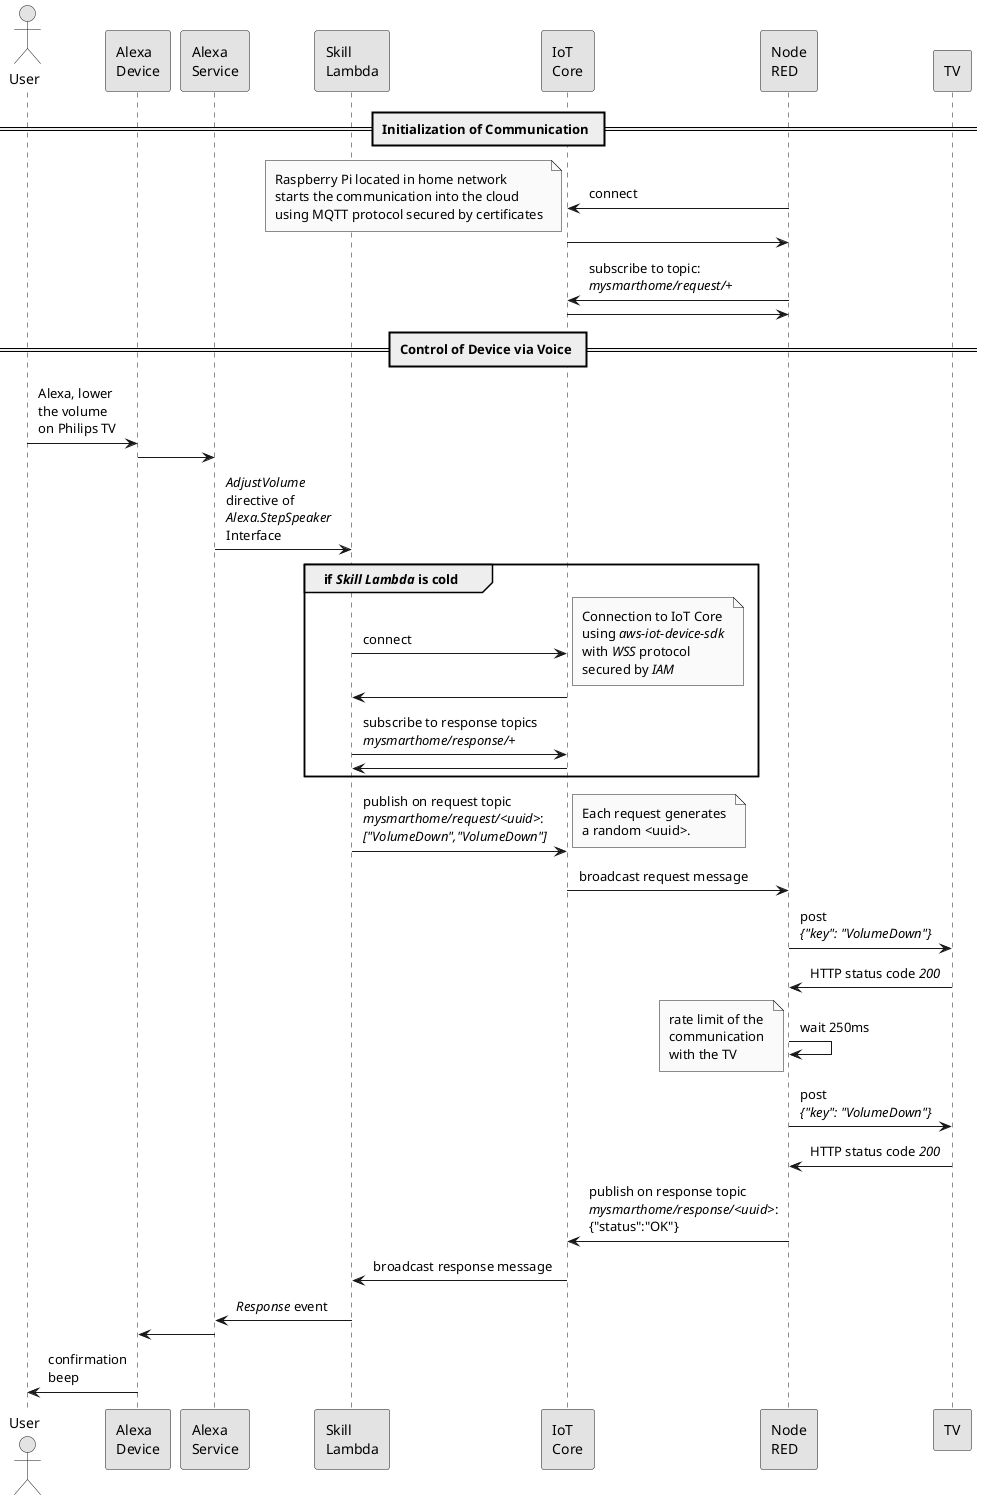 @startuml
skinparam monochrome true
skinparam padding 4

actor "User" as user
participant "Alexa\lDevice" as echo
participant "Alexa\lService" as alexa_service
participant "Skill\lLambda" as lambda
participant "IoT\lCore" as iot
participant "Node\lRED" as node_red
participant "TV" as tv

== Initialization of Communication ==
node_red -> iot: connect
note left
    Raspberry Pi located in home network
    starts the communication into the cloud
    using MQTT protocol secured by certificates
end note
iot -> node_red
node_red -> iot: subscribe to topic:\l//mysmarthome/request/+//
iot -> node_red

== Control of Device via Voice ==
user -> echo: Alexa, lower\lthe volume\lon Philips TV
echo -> alexa_service
alexa_service -> lambda: //AdjustVolume//\ldirective of\l//Alexa.StepSpeaker//\lInterface

group if //Skill Lambda// is cold
lambda -> iot: connect
note right
    Connection to IoT Core
    using //aws-iot-device-sdk//
    with //WSS// protocol
    secured by //IAM//
end note
iot -> lambda
lambda -> iot: subscribe to response topics\l//mysmarthome/response/+//
iot -> lambda
end
lambda -> iot: publish on request topic\l//mysmarthome/request/<uuid>//:\l//["VolumeDown","VolumeDown"]//
note right
    Each request generates
    a random <uuid>.
end note
iot -> node_red: broadcast request message
node_red -> tv: post\l//{"key": "VolumeDown"}//
tv -> node_red: HTTP status code //200//
node_red -> node_red: wait 250ms
note left
    rate limit of the
    communication
    with the TV
end note
node_red -> tv: post\l//{"key": "VolumeDown"}//
tv -> node_red: HTTP status code //200//
node_red -> iot: publish on response topic\l//mysmarthome/response/<uuid>//:\l{"status":"OK"}
iot -> lambda: broadcast response message
lambda -> alexa_service: //Response// event
alexa_service -> echo
echo -> user: confirmation\lbeep
@enduml
